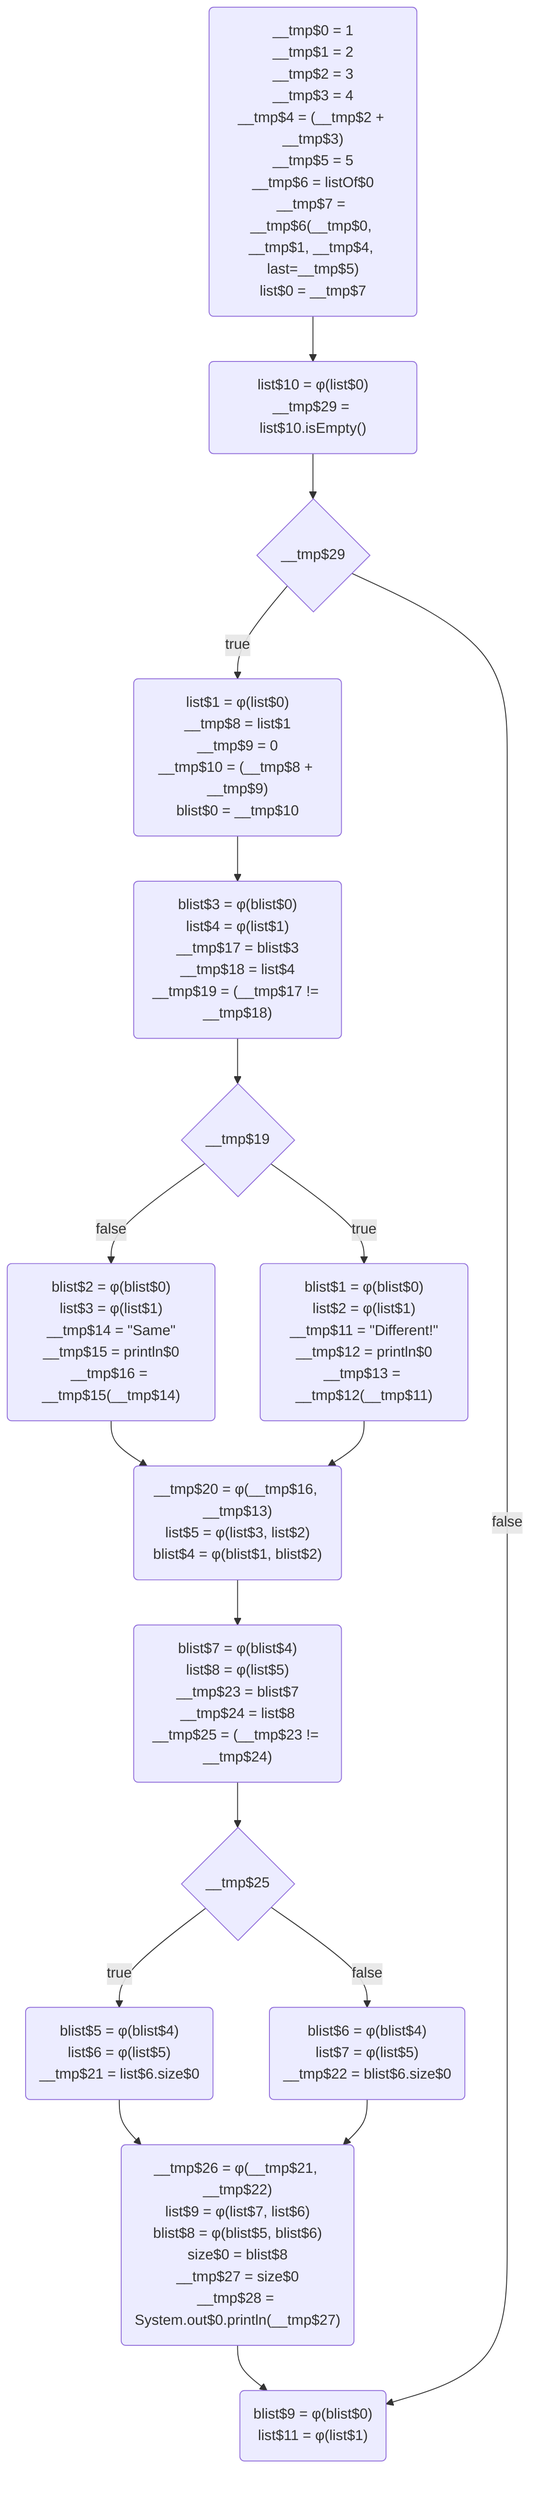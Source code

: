 flowchart TD
	cond$2{"__tmp$29"}
	if_cond$1("list$10 = φ(list$0)<br>__tmp$29 = list$10.isEmpty()")
	cond$5{"__tmp$19"}
	if_merged$11("__tmp$26 = φ(__tmp$21, __tmp$22)<br>list$9 = φ(list$7, list$6)<br>blist$8 = φ(blist$5, blist$6)<br>size$0 = blist$8<br>__tmp$27 = size$0<br>__tmp$28 = System.out$0.println(__tmp$27)")
	if_true$3("list$1 = φ(list$0)<br>__tmp$8 = list$1<br>__tmp$9 = 0<br>__tmp$10 = (__tmp$8 + __tmp$9)<br>blist$0 = __tmp$10")
	if_merged$7("__tmp$20 = φ(__tmp$16, __tmp$13)<br>list$5 = φ(list$3, list$2)<br>blist$4 = φ(blist$1, blist$2)")
	if_cond$8("blist$7 = φ(blist$4)<br>list$8 = φ(list$5)<br>__tmp$23 = blist$7<br>__tmp$24 = list$8<br>__tmp$25 = (__tmp$23 != __tmp$24)")
	if_false$14("blist$2 = φ(blist$0)<br>list$3 = φ(list$1)<br>__tmp$14 = #quot;Same#quot;<br>__tmp$15 = println$0<br>__tmp$16 = __tmp$15(__tmp$14)")
	if_merged$12("blist$9 = φ(blist$0)<br>list$11 = φ(list$1)")
	if_false$13("blist$6 = φ(blist$4)<br>list$7 = φ(list$5)<br>__tmp$22 = blist$6.size$0")
	entry$0("__tmp$0 = 1<br>__tmp$1 = 2<br>__tmp$2 = 3<br>__tmp$3 = 4<br>__tmp$4 = (__tmp$2 + __tmp$3)<br>__tmp$5 = 5<br>__tmp$6 = listOf$0<br>__tmp$7 = __tmp$6(__tmp$0, __tmp$1, __tmp$4, last=__tmp$5)<br>list$0 = __tmp$7")
	if_true$10("blist$5 = φ(blist$4)<br>list$6 = φ(list$5)<br>__tmp$21 = list$6.size$0")
	if_true$6("blist$1 = φ(blist$0)<br>list$2 = φ(list$1)<br>__tmp$11 = #quot;Different!#quot;<br>__tmp$12 = println$0<br>__tmp$13 = __tmp$12(__tmp$11)")
	cond$9{"__tmp$25"}
	if_cond$4("blist$3 = φ(blist$0)<br>list$4 = φ(list$1)<br>__tmp$17 = blist$3<br>__tmp$18 = list$4<br>__tmp$19 = (__tmp$17 != __tmp$18)")
	cond$2 --> |"true"| if_true$3
	cond$9 --> |"true"| if_true$10
	if_false$14 -->  if_merged$7
	if_merged$11 -->  if_merged$12
	if_true$6 -->  if_merged$7
	cond$9 --> |"false"| if_false$13
	cond$5 --> |"false"| if_false$14
	cond$2 --> |"false"| if_merged$12
	if_cond$8 -->  cond$9
	entry$0 -->  if_cond$1
	if_true$3 -->  if_cond$4
	if_cond$4 -->  cond$5
	if_cond$1 -->  cond$2
	if_true$10 -->  if_merged$11
	if_merged$7 -->  if_cond$8
	if_false$13 -->  if_merged$11
	cond$5 --> |"true"| if_true$6